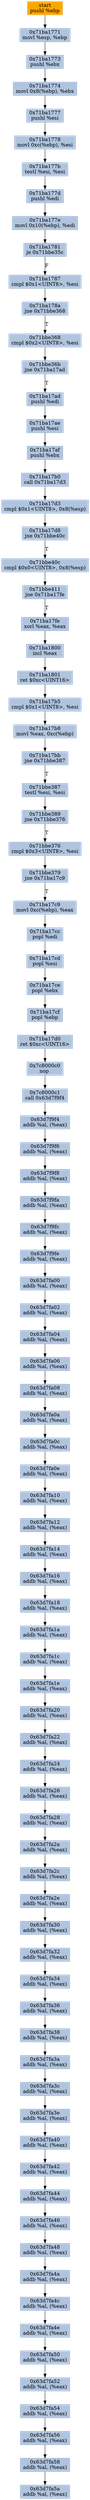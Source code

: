 digraph G {
node[shape=rectangle,style=filled,fillcolor=lightsteelblue,color=lightsteelblue]
bgcolor="transparent"
a0x71ba1770pushl_ebp[label="start\npushl %ebp",color="lightgrey",fillcolor="orange"];
a0x71ba1771movl_esp_ebp[label="0x71ba1771\nmovl %esp, %ebp"];
a0x71ba1773pushl_ebx[label="0x71ba1773\npushl %ebx"];
a0x71ba1774movl_0x8ebp__ebx[label="0x71ba1774\nmovl 0x8(%ebp), %ebx"];
a0x71ba1777pushl_esi[label="0x71ba1777\npushl %esi"];
a0x71ba1778movl_0xcebp__esi[label="0x71ba1778\nmovl 0xc(%ebp), %esi"];
a0x71ba177btestl_esi_esi[label="0x71ba177b\ntestl %esi, %esi"];
a0x71ba177dpushl_edi[label="0x71ba177d\npushl %edi"];
a0x71ba177emovl_0x10ebp__edi[label="0x71ba177e\nmovl 0x10(%ebp), %edi"];
a0x71ba1781je_0x71bbe35c[label="0x71ba1781\nje 0x71bbe35c"];
a0x71ba1787cmpl_0x1UINT8_esi[label="0x71ba1787\ncmpl $0x1<UINT8>, %esi"];
a0x71ba178ajne_0x71bbe368[label="0x71ba178a\njne 0x71bbe368"];
a0x71bbe368cmpl_0x2UINT8_esi[label="0x71bbe368\ncmpl $0x2<UINT8>, %esi"];
a0x71bbe36bjne_0x71ba17ad[label="0x71bbe36b\njne 0x71ba17ad"];
a0x71ba17adpushl_edi[label="0x71ba17ad\npushl %edi"];
a0x71ba17aepushl_esi[label="0x71ba17ae\npushl %esi"];
a0x71ba17afpushl_ebx[label="0x71ba17af\npushl %ebx"];
a0x71ba17b0call_0x71ba17d3[label="0x71ba17b0\ncall 0x71ba17d3"];
a0x71ba17d3cmpl_0x1UINT8_0x8esp_[label="0x71ba17d3\ncmpl $0x1<UINT8>, 0x8(%esp)"];
a0x71ba17d8jne_0x71bbe40c[label="0x71ba17d8\njne 0x71bbe40c"];
a0x71bbe40ccmpl_0x0UINT8_0x8esp_[label="0x71bbe40c\ncmpl $0x0<UINT8>, 0x8(%esp)"];
a0x71bbe411jne_0x71ba17fe[label="0x71bbe411\njne 0x71ba17fe"];
a0x71ba17fexorl_eax_eax[label="0x71ba17fe\nxorl %eax, %eax"];
a0x71ba1800incl_eax[label="0x71ba1800\nincl %eax"];
a0x71ba1801ret_0xcUINT16[label="0x71ba1801\nret $0xc<UINT16>"];
a0x71ba17b5cmpl_0x1UINT8_esi[label="0x71ba17b5\ncmpl $0x1<UINT8>, %esi"];
a0x71ba17b8movl_eax_0xcebp_[label="0x71ba17b8\nmovl %eax, 0xc(%ebp)"];
a0x71ba17bbjne_0x71bbe387[label="0x71ba17bb\njne 0x71bbe387"];
a0x71bbe387testl_esi_esi[label="0x71bbe387\ntestl %esi, %esi"];
a0x71bbe389jne_0x71bbe376[label="0x71bbe389\njne 0x71bbe376"];
a0x71bbe376cmpl_0x3UINT8_esi[label="0x71bbe376\ncmpl $0x3<UINT8>, %esi"];
a0x71bbe379jne_0x71ba17c9[label="0x71bbe379\njne 0x71ba17c9"];
a0x71ba17c9movl_0xcebp__eax[label="0x71ba17c9\nmovl 0xc(%ebp), %eax"];
a0x71ba17ccpopl_edi[label="0x71ba17cc\npopl %edi"];
a0x71ba17cdpopl_esi[label="0x71ba17cd\npopl %esi"];
a0x71ba17cepopl_ebx[label="0x71ba17ce\npopl %ebx"];
a0x71ba17cfpopl_ebp[label="0x71ba17cf\npopl %ebp"];
a0x71ba17d0ret_0xcUINT16[label="0x71ba17d0\nret $0xc<UINT16>"];
a0x7c8000c0nop_[label="0x7c8000c0\nnop "];
a0x7c8000c1call_0x63d7f9f4[label="0x7c8000c1\ncall 0x63d7f9f4"];
a0x63d7f9f4addb_al_eax_[label="0x63d7f9f4\naddb %al, (%eax)"];
a0x63d7f9f6addb_al_eax_[label="0x63d7f9f6\naddb %al, (%eax)"];
a0x63d7f9f8addb_al_eax_[label="0x63d7f9f8\naddb %al, (%eax)"];
a0x63d7f9faaddb_al_eax_[label="0x63d7f9fa\naddb %al, (%eax)"];
a0x63d7f9fcaddb_al_eax_[label="0x63d7f9fc\naddb %al, (%eax)"];
a0x63d7f9feaddb_al_eax_[label="0x63d7f9fe\naddb %al, (%eax)"];
a0x63d7fa00addb_al_eax_[label="0x63d7fa00\naddb %al, (%eax)"];
a0x63d7fa02addb_al_eax_[label="0x63d7fa02\naddb %al, (%eax)"];
a0x63d7fa04addb_al_eax_[label="0x63d7fa04\naddb %al, (%eax)"];
a0x63d7fa06addb_al_eax_[label="0x63d7fa06\naddb %al, (%eax)"];
a0x63d7fa08addb_al_eax_[label="0x63d7fa08\naddb %al, (%eax)"];
a0x63d7fa0aaddb_al_eax_[label="0x63d7fa0a\naddb %al, (%eax)"];
a0x63d7fa0caddb_al_eax_[label="0x63d7fa0c\naddb %al, (%eax)"];
a0x63d7fa0eaddb_al_eax_[label="0x63d7fa0e\naddb %al, (%eax)"];
a0x63d7fa10addb_al_eax_[label="0x63d7fa10\naddb %al, (%eax)"];
a0x63d7fa12addb_al_eax_[label="0x63d7fa12\naddb %al, (%eax)"];
a0x63d7fa14addb_al_eax_[label="0x63d7fa14\naddb %al, (%eax)"];
a0x63d7fa16addb_al_eax_[label="0x63d7fa16\naddb %al, (%eax)"];
a0x63d7fa18addb_al_eax_[label="0x63d7fa18\naddb %al, (%eax)"];
a0x63d7fa1aaddb_al_eax_[label="0x63d7fa1a\naddb %al, (%eax)"];
a0x63d7fa1caddb_al_eax_[label="0x63d7fa1c\naddb %al, (%eax)"];
a0x63d7fa1eaddb_al_eax_[label="0x63d7fa1e\naddb %al, (%eax)"];
a0x63d7fa20addb_al_eax_[label="0x63d7fa20\naddb %al, (%eax)"];
a0x63d7fa22addb_al_eax_[label="0x63d7fa22\naddb %al, (%eax)"];
a0x63d7fa24addb_al_eax_[label="0x63d7fa24\naddb %al, (%eax)"];
a0x63d7fa26addb_al_eax_[label="0x63d7fa26\naddb %al, (%eax)"];
a0x63d7fa28addb_al_eax_[label="0x63d7fa28\naddb %al, (%eax)"];
a0x63d7fa2aaddb_al_eax_[label="0x63d7fa2a\naddb %al, (%eax)"];
a0x63d7fa2caddb_al_eax_[label="0x63d7fa2c\naddb %al, (%eax)"];
a0x63d7fa2eaddb_al_eax_[label="0x63d7fa2e\naddb %al, (%eax)"];
a0x63d7fa30addb_al_eax_[label="0x63d7fa30\naddb %al, (%eax)"];
a0x63d7fa32addb_al_eax_[label="0x63d7fa32\naddb %al, (%eax)"];
a0x63d7fa34addb_al_eax_[label="0x63d7fa34\naddb %al, (%eax)"];
a0x63d7fa36addb_al_eax_[label="0x63d7fa36\naddb %al, (%eax)"];
a0x63d7fa38addb_al_eax_[label="0x63d7fa38\naddb %al, (%eax)"];
a0x63d7fa3aaddb_al_eax_[label="0x63d7fa3a\naddb %al, (%eax)"];
a0x63d7fa3caddb_al_eax_[label="0x63d7fa3c\naddb %al, (%eax)"];
a0x63d7fa3eaddb_al_eax_[label="0x63d7fa3e\naddb %al, (%eax)"];
a0x63d7fa40addb_al_eax_[label="0x63d7fa40\naddb %al, (%eax)"];
a0x63d7fa42addb_al_eax_[label="0x63d7fa42\naddb %al, (%eax)"];
a0x63d7fa44addb_al_eax_[label="0x63d7fa44\naddb %al, (%eax)"];
a0x63d7fa46addb_al_eax_[label="0x63d7fa46\naddb %al, (%eax)"];
a0x63d7fa48addb_al_eax_[label="0x63d7fa48\naddb %al, (%eax)"];
a0x63d7fa4aaddb_al_eax_[label="0x63d7fa4a\naddb %al, (%eax)"];
a0x63d7fa4caddb_al_eax_[label="0x63d7fa4c\naddb %al, (%eax)"];
a0x63d7fa4eaddb_al_eax_[label="0x63d7fa4e\naddb %al, (%eax)"];
a0x63d7fa50addb_al_eax_[label="0x63d7fa50\naddb %al, (%eax)"];
a0x63d7fa52addb_al_eax_[label="0x63d7fa52\naddb %al, (%eax)"];
a0x63d7fa54addb_al_eax_[label="0x63d7fa54\naddb %al, (%eax)"];
a0x63d7fa56addb_al_eax_[label="0x63d7fa56\naddb %al, (%eax)"];
a0x63d7fa58addb_al_eax_[label="0x63d7fa58\naddb %al, (%eax)"];
a0x63d7fa5aaddb_al_eax_[label="0x63d7fa5a\naddb %al, (%eax)"];
a0x71ba1770pushl_ebp -> a0x71ba1771movl_esp_ebp [color="#000000"];
a0x71ba1771movl_esp_ebp -> a0x71ba1773pushl_ebx [color="#000000"];
a0x71ba1773pushl_ebx -> a0x71ba1774movl_0x8ebp__ebx [color="#000000"];
a0x71ba1774movl_0x8ebp__ebx -> a0x71ba1777pushl_esi [color="#000000"];
a0x71ba1777pushl_esi -> a0x71ba1778movl_0xcebp__esi [color="#000000"];
a0x71ba1778movl_0xcebp__esi -> a0x71ba177btestl_esi_esi [color="#000000"];
a0x71ba177btestl_esi_esi -> a0x71ba177dpushl_edi [color="#000000"];
a0x71ba177dpushl_edi -> a0x71ba177emovl_0x10ebp__edi [color="#000000"];
a0x71ba177emovl_0x10ebp__edi -> a0x71ba1781je_0x71bbe35c [color="#000000"];
a0x71ba1781je_0x71bbe35c -> a0x71ba1787cmpl_0x1UINT8_esi [color="#000000",label="F"];
a0x71ba1787cmpl_0x1UINT8_esi -> a0x71ba178ajne_0x71bbe368 [color="#000000"];
a0x71ba178ajne_0x71bbe368 -> a0x71bbe368cmpl_0x2UINT8_esi [color="#000000",label="T"];
a0x71bbe368cmpl_0x2UINT8_esi -> a0x71bbe36bjne_0x71ba17ad [color="#000000"];
a0x71bbe36bjne_0x71ba17ad -> a0x71ba17adpushl_edi [color="#000000",label="T"];
a0x71ba17adpushl_edi -> a0x71ba17aepushl_esi [color="#000000"];
a0x71ba17aepushl_esi -> a0x71ba17afpushl_ebx [color="#000000"];
a0x71ba17afpushl_ebx -> a0x71ba17b0call_0x71ba17d3 [color="#000000"];
a0x71ba17b0call_0x71ba17d3 -> a0x71ba17d3cmpl_0x1UINT8_0x8esp_ [color="#000000"];
a0x71ba17d3cmpl_0x1UINT8_0x8esp_ -> a0x71ba17d8jne_0x71bbe40c [color="#000000"];
a0x71ba17d8jne_0x71bbe40c -> a0x71bbe40ccmpl_0x0UINT8_0x8esp_ [color="#000000",label="T"];
a0x71bbe40ccmpl_0x0UINT8_0x8esp_ -> a0x71bbe411jne_0x71ba17fe [color="#000000"];
a0x71bbe411jne_0x71ba17fe -> a0x71ba17fexorl_eax_eax [color="#000000",label="T"];
a0x71ba17fexorl_eax_eax -> a0x71ba1800incl_eax [color="#000000"];
a0x71ba1800incl_eax -> a0x71ba1801ret_0xcUINT16 [color="#000000"];
a0x71ba1801ret_0xcUINT16 -> a0x71ba17b5cmpl_0x1UINT8_esi [color="#000000"];
a0x71ba17b5cmpl_0x1UINT8_esi -> a0x71ba17b8movl_eax_0xcebp_ [color="#000000"];
a0x71ba17b8movl_eax_0xcebp_ -> a0x71ba17bbjne_0x71bbe387 [color="#000000"];
a0x71ba17bbjne_0x71bbe387 -> a0x71bbe387testl_esi_esi [color="#000000",label="T"];
a0x71bbe387testl_esi_esi -> a0x71bbe389jne_0x71bbe376 [color="#000000"];
a0x71bbe389jne_0x71bbe376 -> a0x71bbe376cmpl_0x3UINT8_esi [color="#000000",label="T"];
a0x71bbe376cmpl_0x3UINT8_esi -> a0x71bbe379jne_0x71ba17c9 [color="#000000"];
a0x71bbe379jne_0x71ba17c9 -> a0x71ba17c9movl_0xcebp__eax [color="#000000",label="T"];
a0x71ba17c9movl_0xcebp__eax -> a0x71ba17ccpopl_edi [color="#000000"];
a0x71ba17ccpopl_edi -> a0x71ba17cdpopl_esi [color="#000000"];
a0x71ba17cdpopl_esi -> a0x71ba17cepopl_ebx [color="#000000"];
a0x71ba17cepopl_ebx -> a0x71ba17cfpopl_ebp [color="#000000"];
a0x71ba17cfpopl_ebp -> a0x71ba17d0ret_0xcUINT16 [color="#000000"];
a0x71ba17d0ret_0xcUINT16 -> a0x7c8000c0nop_ [color="#000000"];
a0x7c8000c0nop_ -> a0x7c8000c1call_0x63d7f9f4 [color="#000000"];
a0x7c8000c1call_0x63d7f9f4 -> a0x63d7f9f4addb_al_eax_ [color="#000000"];
a0x63d7f9f4addb_al_eax_ -> a0x63d7f9f6addb_al_eax_ [color="#000000"];
a0x63d7f9f6addb_al_eax_ -> a0x63d7f9f8addb_al_eax_ [color="#000000"];
a0x63d7f9f8addb_al_eax_ -> a0x63d7f9faaddb_al_eax_ [color="#000000"];
a0x63d7f9faaddb_al_eax_ -> a0x63d7f9fcaddb_al_eax_ [color="#000000"];
a0x63d7f9fcaddb_al_eax_ -> a0x63d7f9feaddb_al_eax_ [color="#000000"];
a0x63d7f9feaddb_al_eax_ -> a0x63d7fa00addb_al_eax_ [color="#000000"];
a0x63d7fa00addb_al_eax_ -> a0x63d7fa02addb_al_eax_ [color="#000000"];
a0x63d7fa02addb_al_eax_ -> a0x63d7fa04addb_al_eax_ [color="#000000"];
a0x63d7fa04addb_al_eax_ -> a0x63d7fa06addb_al_eax_ [color="#000000"];
a0x63d7fa06addb_al_eax_ -> a0x63d7fa08addb_al_eax_ [color="#000000"];
a0x63d7fa08addb_al_eax_ -> a0x63d7fa0aaddb_al_eax_ [color="#000000"];
a0x63d7fa0aaddb_al_eax_ -> a0x63d7fa0caddb_al_eax_ [color="#000000"];
a0x63d7fa0caddb_al_eax_ -> a0x63d7fa0eaddb_al_eax_ [color="#000000"];
a0x63d7fa0eaddb_al_eax_ -> a0x63d7fa10addb_al_eax_ [color="#000000"];
a0x63d7fa10addb_al_eax_ -> a0x63d7fa12addb_al_eax_ [color="#000000"];
a0x63d7fa12addb_al_eax_ -> a0x63d7fa14addb_al_eax_ [color="#000000"];
a0x63d7fa14addb_al_eax_ -> a0x63d7fa16addb_al_eax_ [color="#000000"];
a0x63d7fa16addb_al_eax_ -> a0x63d7fa18addb_al_eax_ [color="#000000"];
a0x63d7fa18addb_al_eax_ -> a0x63d7fa1aaddb_al_eax_ [color="#000000"];
a0x63d7fa1aaddb_al_eax_ -> a0x63d7fa1caddb_al_eax_ [color="#000000"];
a0x63d7fa1caddb_al_eax_ -> a0x63d7fa1eaddb_al_eax_ [color="#000000"];
a0x63d7fa1eaddb_al_eax_ -> a0x63d7fa20addb_al_eax_ [color="#000000"];
a0x63d7fa20addb_al_eax_ -> a0x63d7fa22addb_al_eax_ [color="#000000"];
a0x63d7fa22addb_al_eax_ -> a0x63d7fa24addb_al_eax_ [color="#000000"];
a0x63d7fa24addb_al_eax_ -> a0x63d7fa26addb_al_eax_ [color="#000000"];
a0x63d7fa26addb_al_eax_ -> a0x63d7fa28addb_al_eax_ [color="#000000"];
a0x63d7fa28addb_al_eax_ -> a0x63d7fa2aaddb_al_eax_ [color="#000000"];
a0x63d7fa2aaddb_al_eax_ -> a0x63d7fa2caddb_al_eax_ [color="#000000"];
a0x63d7fa2caddb_al_eax_ -> a0x63d7fa2eaddb_al_eax_ [color="#000000"];
a0x63d7fa2eaddb_al_eax_ -> a0x63d7fa30addb_al_eax_ [color="#000000"];
a0x63d7fa30addb_al_eax_ -> a0x63d7fa32addb_al_eax_ [color="#000000"];
a0x63d7fa32addb_al_eax_ -> a0x63d7fa34addb_al_eax_ [color="#000000"];
a0x63d7fa34addb_al_eax_ -> a0x63d7fa36addb_al_eax_ [color="#000000"];
a0x63d7fa36addb_al_eax_ -> a0x63d7fa38addb_al_eax_ [color="#000000"];
a0x63d7fa38addb_al_eax_ -> a0x63d7fa3aaddb_al_eax_ [color="#000000"];
a0x63d7fa3aaddb_al_eax_ -> a0x63d7fa3caddb_al_eax_ [color="#000000"];
a0x63d7fa3caddb_al_eax_ -> a0x63d7fa3eaddb_al_eax_ [color="#000000"];
a0x63d7fa3eaddb_al_eax_ -> a0x63d7fa40addb_al_eax_ [color="#000000"];
a0x63d7fa40addb_al_eax_ -> a0x63d7fa42addb_al_eax_ [color="#000000"];
a0x63d7fa42addb_al_eax_ -> a0x63d7fa44addb_al_eax_ [color="#000000"];
a0x63d7fa44addb_al_eax_ -> a0x63d7fa46addb_al_eax_ [color="#000000"];
a0x63d7fa46addb_al_eax_ -> a0x63d7fa48addb_al_eax_ [color="#000000"];
a0x63d7fa48addb_al_eax_ -> a0x63d7fa4aaddb_al_eax_ [color="#000000"];
a0x63d7fa4aaddb_al_eax_ -> a0x63d7fa4caddb_al_eax_ [color="#000000"];
a0x63d7fa4caddb_al_eax_ -> a0x63d7fa4eaddb_al_eax_ [color="#000000"];
a0x63d7fa4eaddb_al_eax_ -> a0x63d7fa50addb_al_eax_ [color="#000000"];
a0x63d7fa50addb_al_eax_ -> a0x63d7fa52addb_al_eax_ [color="#000000"];
a0x63d7fa52addb_al_eax_ -> a0x63d7fa54addb_al_eax_ [color="#000000"];
a0x63d7fa54addb_al_eax_ -> a0x63d7fa56addb_al_eax_ [color="#000000"];
a0x63d7fa56addb_al_eax_ -> a0x63d7fa58addb_al_eax_ [color="#000000"];
a0x63d7fa58addb_al_eax_ -> a0x63d7fa5aaddb_al_eax_ [color="#000000"];
}
